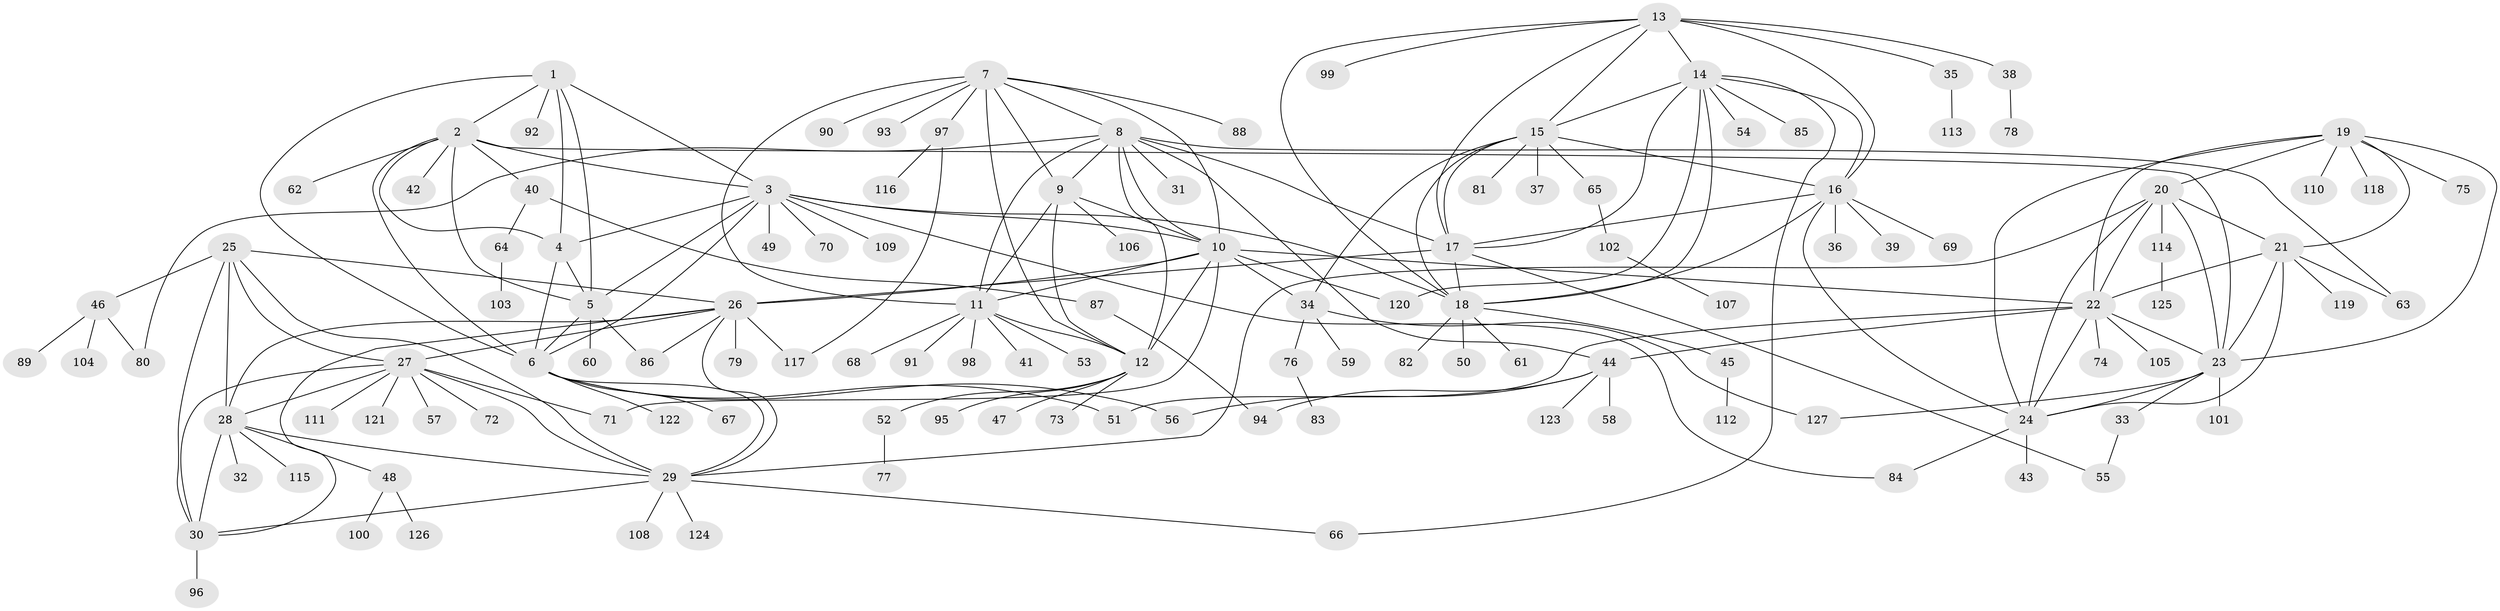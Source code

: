 // coarse degree distribution, {8: 0.05194805194805195, 7: 0.09090909090909091, 9: 0.05194805194805195, 2: 0.19480519480519481, 5: 0.012987012987012988, 4: 0.03896103896103896, 1: 0.4675324675324675, 6: 0.03896103896103896, 11: 0.012987012987012988, 3: 0.03896103896103896}
// Generated by graph-tools (version 1.1) at 2025/37/03/04/25 23:37:30]
// undirected, 127 vertices, 197 edges
graph export_dot {
  node [color=gray90,style=filled];
  1;
  2;
  3;
  4;
  5;
  6;
  7;
  8;
  9;
  10;
  11;
  12;
  13;
  14;
  15;
  16;
  17;
  18;
  19;
  20;
  21;
  22;
  23;
  24;
  25;
  26;
  27;
  28;
  29;
  30;
  31;
  32;
  33;
  34;
  35;
  36;
  37;
  38;
  39;
  40;
  41;
  42;
  43;
  44;
  45;
  46;
  47;
  48;
  49;
  50;
  51;
  52;
  53;
  54;
  55;
  56;
  57;
  58;
  59;
  60;
  61;
  62;
  63;
  64;
  65;
  66;
  67;
  68;
  69;
  70;
  71;
  72;
  73;
  74;
  75;
  76;
  77;
  78;
  79;
  80;
  81;
  82;
  83;
  84;
  85;
  86;
  87;
  88;
  89;
  90;
  91;
  92;
  93;
  94;
  95;
  96;
  97;
  98;
  99;
  100;
  101;
  102;
  103;
  104;
  105;
  106;
  107;
  108;
  109;
  110;
  111;
  112;
  113;
  114;
  115;
  116;
  117;
  118;
  119;
  120;
  121;
  122;
  123;
  124;
  125;
  126;
  127;
  1 -- 2;
  1 -- 3;
  1 -- 4;
  1 -- 5;
  1 -- 6;
  1 -- 92;
  2 -- 3;
  2 -- 4;
  2 -- 5;
  2 -- 6;
  2 -- 23;
  2 -- 40;
  2 -- 42;
  2 -- 62;
  3 -- 4;
  3 -- 5;
  3 -- 6;
  3 -- 10;
  3 -- 18;
  3 -- 49;
  3 -- 70;
  3 -- 84;
  3 -- 109;
  4 -- 5;
  4 -- 6;
  5 -- 6;
  5 -- 60;
  5 -- 86;
  6 -- 29;
  6 -- 51;
  6 -- 56;
  6 -- 67;
  6 -- 122;
  7 -- 8;
  7 -- 9;
  7 -- 10;
  7 -- 11;
  7 -- 12;
  7 -- 88;
  7 -- 90;
  7 -- 93;
  7 -- 97;
  8 -- 9;
  8 -- 10;
  8 -- 11;
  8 -- 12;
  8 -- 17;
  8 -- 31;
  8 -- 44;
  8 -- 63;
  8 -- 80;
  9 -- 10;
  9 -- 11;
  9 -- 12;
  9 -- 106;
  10 -- 11;
  10 -- 12;
  10 -- 22;
  10 -- 26;
  10 -- 34;
  10 -- 71;
  10 -- 120;
  11 -- 12;
  11 -- 41;
  11 -- 53;
  11 -- 68;
  11 -- 91;
  11 -- 98;
  12 -- 47;
  12 -- 52;
  12 -- 73;
  12 -- 95;
  13 -- 14;
  13 -- 15;
  13 -- 16;
  13 -- 17;
  13 -- 18;
  13 -- 35;
  13 -- 38;
  13 -- 99;
  14 -- 15;
  14 -- 16;
  14 -- 17;
  14 -- 18;
  14 -- 54;
  14 -- 66;
  14 -- 85;
  14 -- 120;
  15 -- 16;
  15 -- 17;
  15 -- 18;
  15 -- 34;
  15 -- 37;
  15 -- 65;
  15 -- 81;
  16 -- 17;
  16 -- 18;
  16 -- 24;
  16 -- 36;
  16 -- 39;
  16 -- 69;
  17 -- 18;
  17 -- 26;
  17 -- 55;
  18 -- 45;
  18 -- 50;
  18 -- 61;
  18 -- 82;
  19 -- 20;
  19 -- 21;
  19 -- 22;
  19 -- 23;
  19 -- 24;
  19 -- 75;
  19 -- 110;
  19 -- 118;
  20 -- 21;
  20 -- 22;
  20 -- 23;
  20 -- 24;
  20 -- 29;
  20 -- 114;
  21 -- 22;
  21 -- 23;
  21 -- 24;
  21 -- 63;
  21 -- 119;
  22 -- 23;
  22 -- 24;
  22 -- 44;
  22 -- 51;
  22 -- 74;
  22 -- 105;
  23 -- 24;
  23 -- 33;
  23 -- 101;
  23 -- 127;
  24 -- 43;
  24 -- 84;
  25 -- 26;
  25 -- 27;
  25 -- 28;
  25 -- 29;
  25 -- 30;
  25 -- 46;
  26 -- 27;
  26 -- 28;
  26 -- 29;
  26 -- 30;
  26 -- 79;
  26 -- 86;
  26 -- 117;
  27 -- 28;
  27 -- 29;
  27 -- 30;
  27 -- 57;
  27 -- 71;
  27 -- 72;
  27 -- 111;
  27 -- 121;
  28 -- 29;
  28 -- 30;
  28 -- 32;
  28 -- 48;
  28 -- 115;
  29 -- 30;
  29 -- 66;
  29 -- 108;
  29 -- 124;
  30 -- 96;
  33 -- 55;
  34 -- 59;
  34 -- 76;
  34 -- 127;
  35 -- 113;
  38 -- 78;
  40 -- 64;
  40 -- 87;
  44 -- 56;
  44 -- 58;
  44 -- 94;
  44 -- 123;
  45 -- 112;
  46 -- 80;
  46 -- 89;
  46 -- 104;
  48 -- 100;
  48 -- 126;
  52 -- 77;
  64 -- 103;
  65 -- 102;
  76 -- 83;
  87 -- 94;
  97 -- 116;
  97 -- 117;
  102 -- 107;
  114 -- 125;
}
